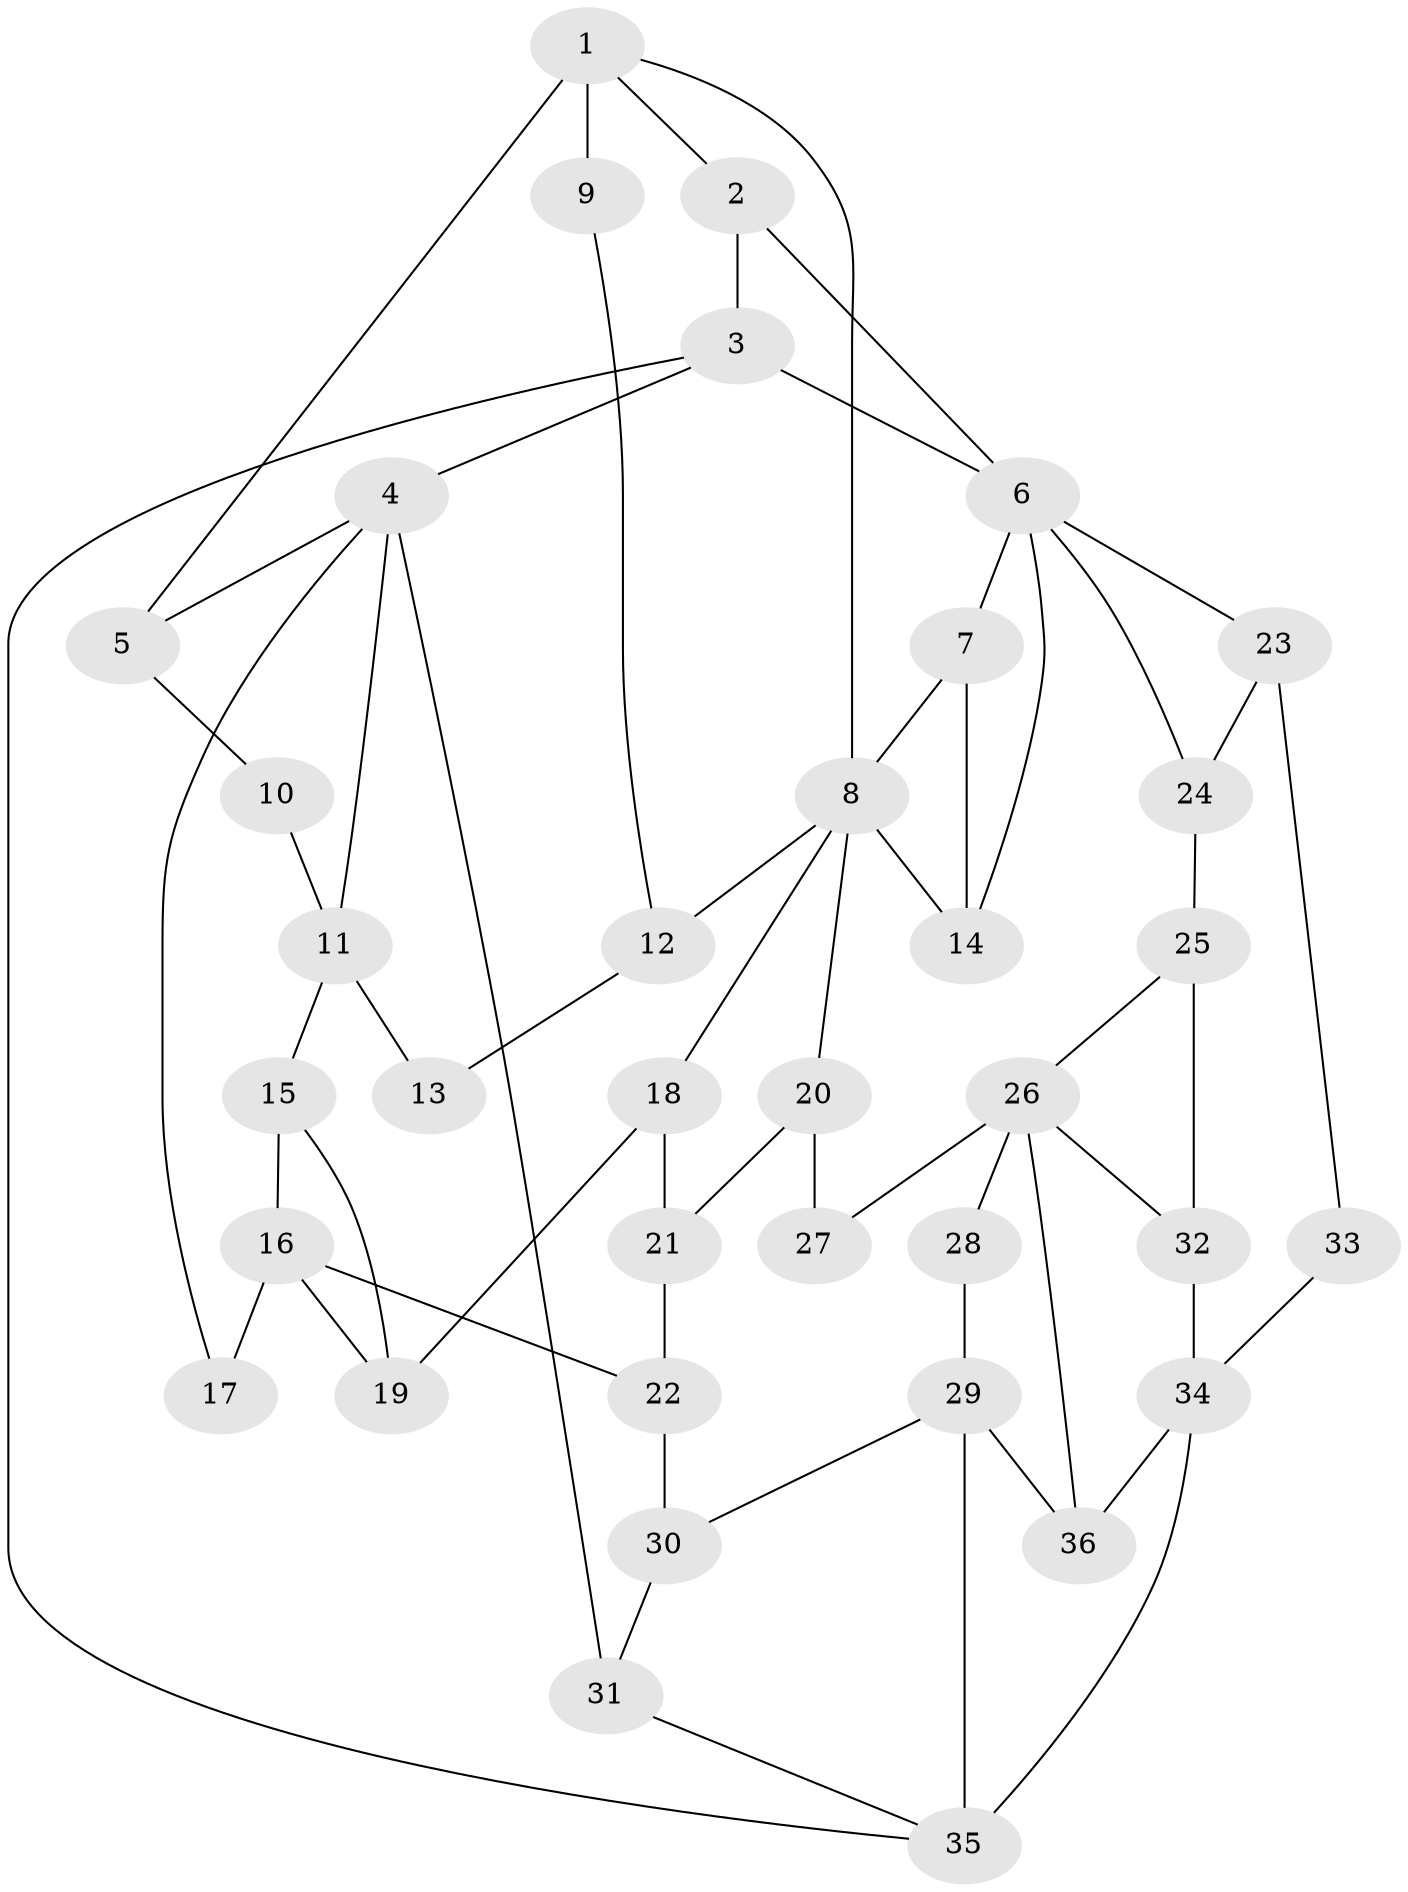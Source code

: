 // original degree distribution, {3: 0.027777777777777776, 5: 0.5, 6: 0.2222222222222222, 4: 0.25}
// Generated by graph-tools (version 1.1) at 2025/38/03/09/25 02:38:55]
// undirected, 36 vertices, 59 edges
graph export_dot {
graph [start="1"]
  node [color=gray90,style=filled];
  1;
  2;
  3;
  4;
  5;
  6;
  7;
  8;
  9;
  10;
  11;
  12;
  13;
  14;
  15;
  16;
  17;
  18;
  19;
  20;
  21;
  22;
  23;
  24;
  25;
  26;
  27;
  28;
  29;
  30;
  31;
  32;
  33;
  34;
  35;
  36;
  1 -- 2 [weight=1.0];
  1 -- 5 [weight=1.0];
  1 -- 8 [weight=1.0];
  1 -- 9 [weight=2.0];
  2 -- 3 [weight=1.0];
  2 -- 6 [weight=1.0];
  3 -- 4 [weight=1.0];
  3 -- 6 [weight=1.0];
  3 -- 35 [weight=1.0];
  4 -- 5 [weight=1.0];
  4 -- 11 [weight=1.0];
  4 -- 17 [weight=2.0];
  4 -- 31 [weight=2.0];
  5 -- 10 [weight=2.0];
  6 -- 7 [weight=1.0];
  6 -- 14 [weight=1.0];
  6 -- 23 [weight=1.0];
  6 -- 24 [weight=1.0];
  7 -- 8 [weight=1.0];
  7 -- 14 [weight=1.0];
  8 -- 12 [weight=1.0];
  8 -- 14 [weight=1.0];
  8 -- 18 [weight=1.0];
  8 -- 20 [weight=1.0];
  9 -- 12 [weight=1.0];
  10 -- 11 [weight=2.0];
  11 -- 13 [weight=2.0];
  11 -- 15 [weight=1.0];
  12 -- 13 [weight=1.0];
  15 -- 16 [weight=1.0];
  15 -- 19 [weight=1.0];
  16 -- 17 [weight=2.0];
  16 -- 19 [weight=1.0];
  16 -- 22 [weight=2.0];
  18 -- 19 [weight=1.0];
  18 -- 21 [weight=1.0];
  20 -- 21 [weight=1.0];
  20 -- 27 [weight=1.0];
  21 -- 22 [weight=1.0];
  22 -- 30 [weight=2.0];
  23 -- 24 [weight=1.0];
  23 -- 33 [weight=1.0];
  24 -- 25 [weight=1.0];
  25 -- 26 [weight=1.0];
  25 -- 32 [weight=1.0];
  26 -- 27 [weight=2.0];
  26 -- 28 [weight=1.0];
  26 -- 32 [weight=1.0];
  26 -- 36 [weight=1.0];
  28 -- 29 [weight=2.0];
  29 -- 30 [weight=2.0];
  29 -- 35 [weight=1.0];
  29 -- 36 [weight=1.0];
  30 -- 31 [weight=1.0];
  31 -- 35 [weight=1.0];
  32 -- 34 [weight=1.0];
  33 -- 34 [weight=2.0];
  34 -- 35 [weight=2.0];
  34 -- 36 [weight=1.0];
}

